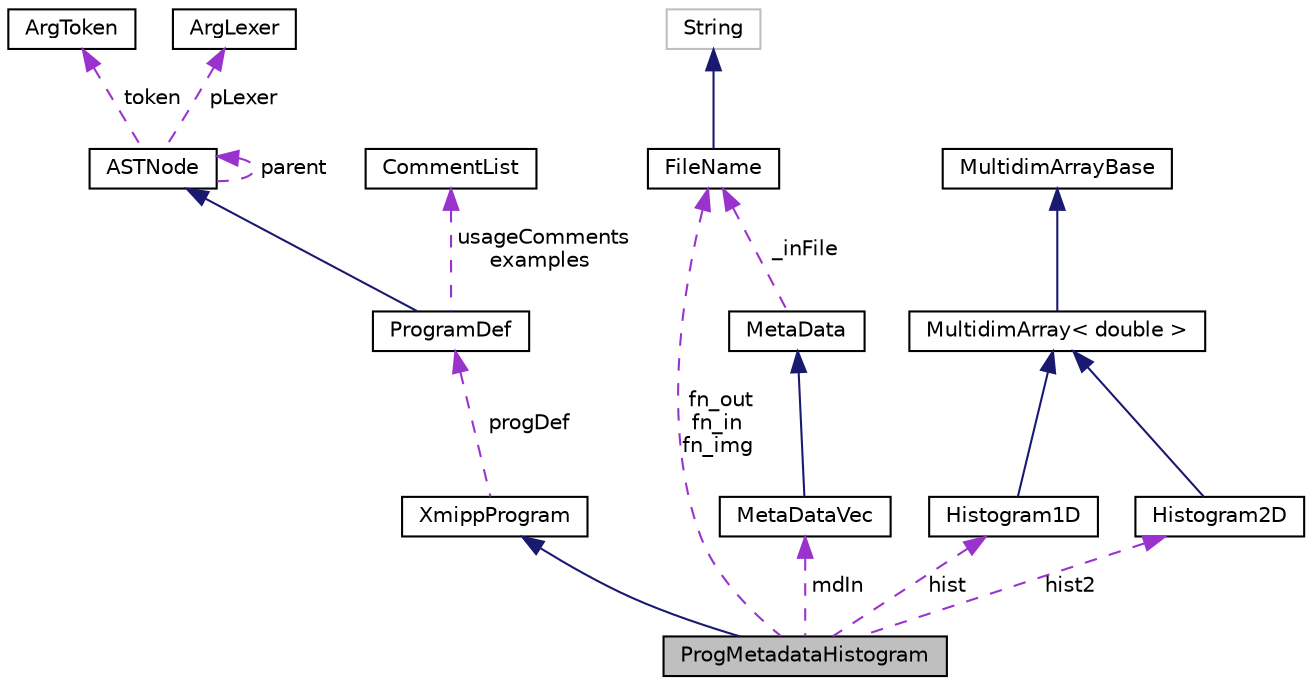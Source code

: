 digraph "ProgMetadataHistogram"
{
  edge [fontname="Helvetica",fontsize="10",labelfontname="Helvetica",labelfontsize="10"];
  node [fontname="Helvetica",fontsize="10",shape=record];
  Node2 [label="ProgMetadataHistogram",height=0.2,width=0.4,color="black", fillcolor="grey75", style="filled", fontcolor="black"];
  Node3 -> Node2 [dir="back",color="midnightblue",fontsize="10",style="solid",fontname="Helvetica"];
  Node3 [label="XmippProgram",height=0.2,width=0.4,color="black", fillcolor="white", style="filled",URL="$classXmippProgram.html"];
  Node4 -> Node3 [dir="back",color="darkorchid3",fontsize="10",style="dashed",label=" progDef" ,fontname="Helvetica"];
  Node4 [label="ProgramDef",height=0.2,width=0.4,color="black", fillcolor="white", style="filled",URL="$classProgramDef.html"];
  Node5 -> Node4 [dir="back",color="midnightblue",fontsize="10",style="solid",fontname="Helvetica"];
  Node5 [label="ASTNode",height=0.2,width=0.4,color="black", fillcolor="white", style="filled",URL="$classASTNode.html"];
  Node6 -> Node5 [dir="back",color="darkorchid3",fontsize="10",style="dashed",label=" token" ,fontname="Helvetica"];
  Node6 [label="ArgToken",height=0.2,width=0.4,color="black", fillcolor="white", style="filled",URL="$classArgToken.html"];
  Node7 -> Node5 [dir="back",color="darkorchid3",fontsize="10",style="dashed",label=" pLexer" ,fontname="Helvetica"];
  Node7 [label="ArgLexer",height=0.2,width=0.4,color="black", fillcolor="white", style="filled",URL="$classArgLexer.html"];
  Node5 -> Node5 [dir="back",color="darkorchid3",fontsize="10",style="dashed",label=" parent" ,fontname="Helvetica"];
  Node8 -> Node4 [dir="back",color="darkorchid3",fontsize="10",style="dashed",label=" usageComments\nexamples" ,fontname="Helvetica"];
  Node8 [label="CommentList",height=0.2,width=0.4,color="black", fillcolor="white", style="filled",URL="$classCommentList.html"];
  Node9 -> Node2 [dir="back",color="darkorchid3",fontsize="10",style="dashed",label=" mdIn" ,fontname="Helvetica"];
  Node9 [label="MetaDataVec",height=0.2,width=0.4,color="black", fillcolor="white", style="filled",URL="$classMetaDataVec.html"];
  Node10 -> Node9 [dir="back",color="midnightblue",fontsize="10",style="solid",fontname="Helvetica"];
  Node10 [label="MetaData",height=0.2,width=0.4,color="black", fillcolor="white", style="filled",URL="$classMetaData.html"];
  Node11 -> Node10 [dir="back",color="darkorchid3",fontsize="10",style="dashed",label=" _inFile" ,fontname="Helvetica"];
  Node11 [label="FileName",height=0.2,width=0.4,color="black", fillcolor="white", style="filled",URL="$classFileName.html"];
  Node12 -> Node11 [dir="back",color="midnightblue",fontsize="10",style="solid",fontname="Helvetica"];
  Node12 [label="String",height=0.2,width=0.4,color="grey75", fillcolor="white", style="filled"];
  Node13 -> Node2 [dir="back",color="darkorchid3",fontsize="10",style="dashed",label=" hist" ,fontname="Helvetica"];
  Node13 [label="Histogram1D",height=0.2,width=0.4,color="black", fillcolor="white", style="filled",URL="$classHistogram1D.html"];
  Node14 -> Node13 [dir="back",color="midnightblue",fontsize="10",style="solid",fontname="Helvetica"];
  Node14 [label="MultidimArray\< double \>",height=0.2,width=0.4,color="black", fillcolor="white", style="filled",URL="$classMultidimArray.html"];
  Node15 -> Node14 [dir="back",color="midnightblue",fontsize="10",style="solid",fontname="Helvetica"];
  Node15 [label="MultidimArrayBase",height=0.2,width=0.4,color="black", fillcolor="white", style="filled",URL="$classMultidimArrayBase.html"];
  Node16 -> Node2 [dir="back",color="darkorchid3",fontsize="10",style="dashed",label=" hist2" ,fontname="Helvetica"];
  Node16 [label="Histogram2D",height=0.2,width=0.4,color="black", fillcolor="white", style="filled",URL="$classHistogram2D.html"];
  Node14 -> Node16 [dir="back",color="midnightblue",fontsize="10",style="solid",fontname="Helvetica"];
  Node11 -> Node2 [dir="back",color="darkorchid3",fontsize="10",style="dashed",label=" fn_out\nfn_in\nfn_img" ,fontname="Helvetica"];
}
